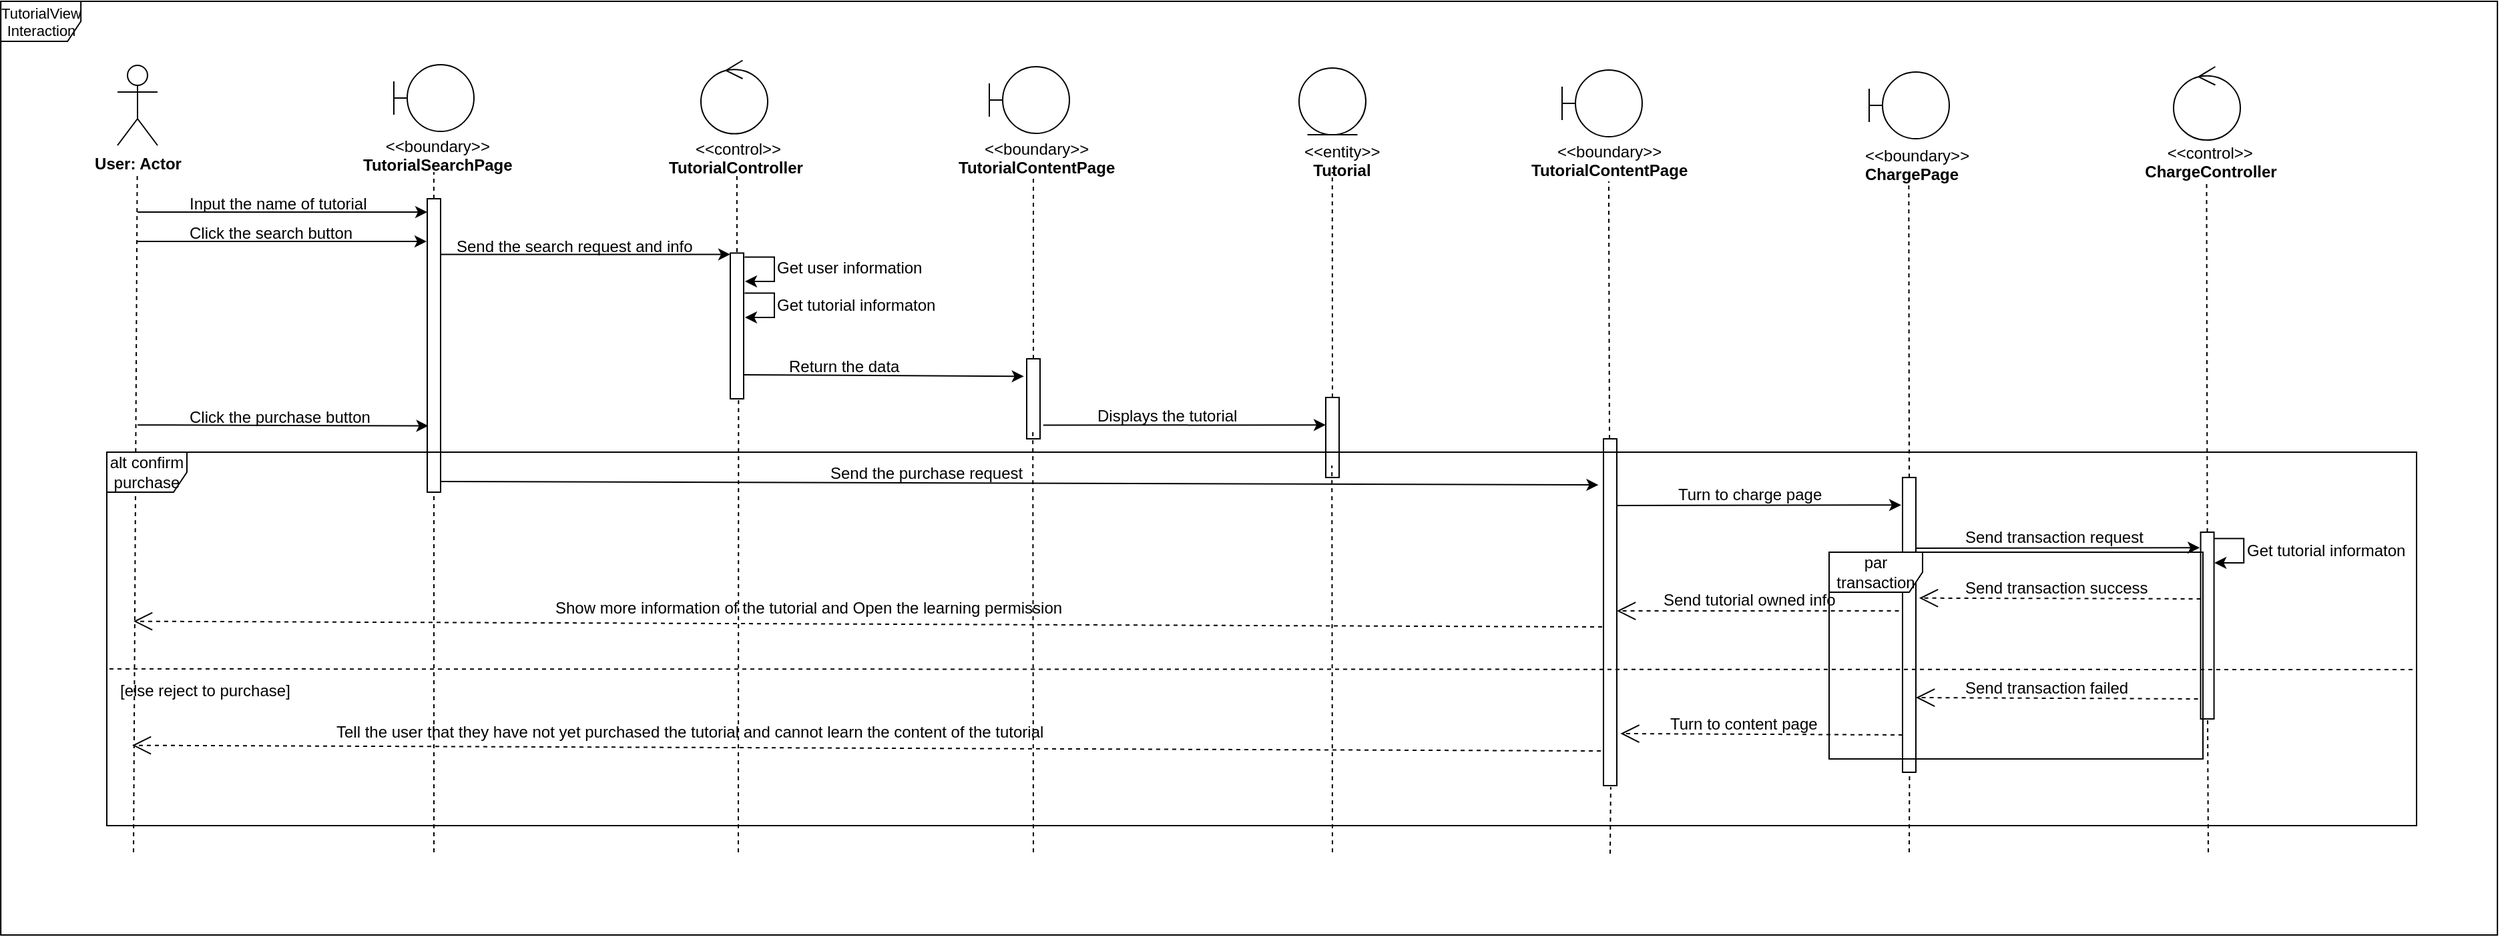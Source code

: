 <mxfile version="24.8.4">
  <diagram name="第 1 页" id="IeWUHVZT3d7oXAff9Olv">
    <mxGraphModel dx="2345" dy="1810" grid="1" gridSize="10" guides="1" tooltips="1" connect="1" arrows="1" fold="1" page="1" pageScale="1" pageWidth="827" pageHeight="1169" math="0" shadow="0">
      <root>
        <mxCell id="0" />
        <mxCell id="1" parent="0" />
        <mxCell id="Yf_knB-bpZ2W4WyWqhMS-1" value="&lt;b&gt;User: Actor&lt;/b&gt;" style="shape=umlActor;verticalLabelPosition=bottom;verticalAlign=top;html=1;" vertex="1" parent="1">
          <mxGeometry x="88" y="110" width="30" height="60" as="geometry" />
        </mxCell>
        <mxCell id="Yf_knB-bpZ2W4WyWqhMS-2" value="" style="shape=umlBoundary;whiteSpace=wrap;html=1;" vertex="1" parent="1">
          <mxGeometry x="295" y="109.5" width="60" height="50" as="geometry" />
        </mxCell>
        <mxCell id="Yf_knB-bpZ2W4WyWqhMS-5" value="&lt;div style=&quot;text-align: center;&quot;&gt;&lt;span style=&quot;font-weight: normal;&quot;&gt;&amp;lt;&amp;lt;boundary&amp;gt;&amp;gt;&lt;/span&gt;&lt;/div&gt;&lt;span style=&quot;color: rgb(0, 0, 0); font-family: Helvetica; font-style: normal; font-variant-ligatures: normal; font-variant-caps: normal; letter-spacing: normal; orphans: 2; text-align: center; text-indent: 0px; text-transform: none; widows: 2; word-spacing: 0px; -webkit-text-stroke-width: 0px; white-space: normal; text-decoration-thickness: initial; text-decoration-style: initial; text-decoration-color: initial; float: none; font-size: 12px; display: inline !important;&quot;&gt;&lt;font style=&quot;font-size: 12px;&quot;&gt;TutorialSearchPage&lt;/font&gt;&lt;/span&gt;" style="text;whiteSpace=wrap;html=1;fontStyle=1;fontSize=12;" vertex="1" parent="1">
          <mxGeometry x="270" y="157" width="110" height="20" as="geometry" />
        </mxCell>
        <mxCell id="Yf_knB-bpZ2W4WyWqhMS-7" value="&lt;div style=&quot;text-align: center;&quot;&gt;&lt;span style=&quot;color: rgba(0, 0, 0, 0); font-family: monospace; font-size: 0px; text-align: start; text-wrap-mode: nowrap;&quot;&gt;%3CmxGraphModel%3E%3Croot%3E%3CmxCell%20id%3D%220%22%2F%3E%3CmxCell%20id%3D%221%22%20parent%3D%220%22%2F%3E%3CmxCell%20id%3D%222%22%20value%3D%22%26lt%3Bspan%20style%3D%26quot%3Bcolor%3A%20rgb(0%2C%200%2C%200)%3B%20font-family%3A%20Helvetica%3B%20font-style%3A%20normal%3B%20font-variant-ligatures%3A%20normal%3B%20font-variant-caps%3A%20normal%3B%20letter-spacing%3A%20normal%3B%20orphans%3A%202%3B%20text-align%3A%20center%3B%20text-indent%3A%200px%3B%20text-transform%3A%20none%3B%20widows%3A%202%3B%20word-spacing%3A%200px%3B%20-webkit-text-stroke-width%3A%200px%3B%20white-space%3A%20normal%3B%20text-decoration-thickness%3A%20initial%3B%20text-decoration-style%3A%20initial%3B%20text-decoration-color%3A%20initial%3B%20float%3A%20none%3B%20display%3A%20inline%20!important%3B%26quot%3B%26gt%3B%26lt%3Bfont%20style%3D%26quot%3Bfont-size%3A%208px%3B%26quot%3B%26gt%3BTutorialSearchPage%26lt%3B%2Ffont%26gt%3B%26lt%3B%2Fspan%26gt%3B%22%20style%3D%22text%3BwhiteSpace%3Dwrap%3Bhtml%3D1%3BfontStyle%3D1%22%20vertex%3D%221%22%20parent%3D%221%22%3E%3CmxGeometry%20x%3D%22176%22%20y%3D%22361%22%20width%3D%22110%22%20height%3D%2220%22%20as%3D%22geometry%22%2F%3E%3C%2FmxCell%3E%3C%2Froot%3E%3C%2FmxGraphModel%3E&lt;/span&gt;&lt;/div&gt;" style="text;whiteSpace=wrap;html=1;" vertex="1" parent="1">
          <mxGeometry x="390" y="175" width="110" height="50" as="geometry" />
        </mxCell>
        <mxCell id="Yf_knB-bpZ2W4WyWqhMS-8" value="&lt;div&gt;&lt;span style=&quot;color: rgb(0, 0, 0); font-family: Helvetica; font-style: normal; font-variant-ligatures: normal; font-variant-caps: normal; letter-spacing: normal; orphans: 2; text-align: center; text-indent: 0px; text-transform: none; widows: 2; word-spacing: 0px; -webkit-text-stroke-width: 0px; white-space: normal; text-decoration-thickness: initial; text-decoration-style: initial; text-decoration-color: initial; float: none; font-size: 12px; display: inline !important; font-weight: normal;&quot;&gt;&lt;font style=&quot;font-size: 12px;&quot;&gt;&amp;nbsp; &amp;nbsp; &amp;nbsp; &amp;lt;&amp;lt;control&amp;gt;&amp;gt;&lt;/font&gt;&lt;/span&gt;&lt;/div&gt;&lt;span style=&quot;color: rgb(0, 0, 0); font-family: Helvetica; font-style: normal; font-variant-ligatures: normal; font-variant-caps: normal; letter-spacing: normal; orphans: 2; text-align: center; text-indent: 0px; text-transform: none; widows: 2; word-spacing: 0px; -webkit-text-stroke-width: 0px; white-space: normal; text-decoration-thickness: initial; text-decoration-style: initial; text-decoration-color: initial; float: none; font-size: 12px; display: inline !important;&quot;&gt;&lt;font style=&quot;font-size: 12px;&quot;&gt;TutorialController&lt;/font&gt;&lt;/span&gt;" style="text;whiteSpace=wrap;html=1;fontStyle=1;fontSize=12;" vertex="1" parent="1">
          <mxGeometry x="499" y="158.75" width="110" height="20" as="geometry" />
        </mxCell>
        <mxCell id="Yf_knB-bpZ2W4WyWqhMS-9" value="" style="ellipse;shape=umlControl;whiteSpace=wrap;html=1;" vertex="1" parent="1">
          <mxGeometry x="525" y="106.25" width="50" height="55" as="geometry" />
        </mxCell>
        <mxCell id="Yf_knB-bpZ2W4WyWqhMS-10" value="" style="ellipse;shape=umlEntity;whiteSpace=wrap;html=1;" vertex="1" parent="1">
          <mxGeometry x="973" y="112" width="50" height="50" as="geometry" />
        </mxCell>
        <mxCell id="Yf_knB-bpZ2W4WyWqhMS-11" value="&lt;div style=&quot;text-align: center;&quot;&gt;&lt;span style=&quot;font-weight: normal;&quot;&gt;&amp;lt;&amp;lt;entity&amp;gt;&amp;gt;&lt;/span&gt;&lt;/div&gt;&lt;span style=&quot;color: rgb(0, 0, 0); font-family: Helvetica; font-style: normal; font-variant-ligatures: normal; font-variant-caps: normal; letter-spacing: normal; orphans: 2; text-align: center; text-indent: 0px; text-transform: none; widows: 2; word-spacing: 0px; -webkit-text-stroke-width: 0px; white-space: normal; text-decoration-thickness: initial; text-decoration-style: initial; text-decoration-color: initial; float: none; font-size: 12px; display: inline !important;&quot;&gt;&lt;font style=&quot;font-size: 12px;&quot;&gt;&amp;nbsp; Tutorial&lt;/font&gt;&lt;/span&gt;" style="text;whiteSpace=wrap;html=1;fontStyle=1;fontSize=12;" vertex="1" parent="1">
          <mxGeometry x="975" y="161" width="110" height="20" as="geometry" />
        </mxCell>
        <mxCell id="Yf_knB-bpZ2W4WyWqhMS-15" value="" style="endArrow=none;dashed=1;html=1;rounded=0;" edge="1" parent="1">
          <mxGeometry width="50" height="50" relative="1" as="geometry">
            <mxPoint x="100" y="700" as="sourcePoint" />
            <mxPoint x="102.8" y="192.5" as="targetPoint" />
          </mxGeometry>
        </mxCell>
        <mxCell id="Yf_knB-bpZ2W4WyWqhMS-18" value="" style="shape=umlBoundary;whiteSpace=wrap;html=1;" vertex="1" parent="1">
          <mxGeometry x="741" y="111" width="60" height="50" as="geometry" />
        </mxCell>
        <mxCell id="Yf_knB-bpZ2W4WyWqhMS-19" value="&lt;div style=&quot;text-align: center;&quot;&gt;&lt;span style=&quot;font-weight: normal;&quot;&gt;&amp;lt;&amp;lt;boundary&amp;gt;&amp;gt;&lt;/span&gt;&lt;/div&gt;&lt;span style=&quot;color: rgb(0, 0, 0); font-family: Helvetica; font-style: normal; font-variant-ligatures: normal; font-variant-caps: normal; letter-spacing: normal; orphans: 2; text-align: center; text-indent: 0px; text-transform: none; widows: 2; word-spacing: 0px; -webkit-text-stroke-width: 0px; white-space: normal; text-decoration-thickness: initial; text-decoration-style: initial; text-decoration-color: initial; float: none; font-size: 12px; display: inline !important;&quot;&gt;&lt;font style=&quot;font-size: 12px;&quot;&gt;TutorialContentPage&lt;/font&gt;&lt;/span&gt;" style="text;whiteSpace=wrap;html=1;fontStyle=1;fontSize=12;" vertex="1" parent="1">
          <mxGeometry x="716" y="158.5" width="110" height="20" as="geometry" />
        </mxCell>
        <mxCell id="Yf_knB-bpZ2W4WyWqhMS-20" value="" style="endArrow=classic;html=1;rounded=0;" edge="1" parent="1">
          <mxGeometry width="50" height="50" relative="1" as="geometry">
            <mxPoint x="103" y="220" as="sourcePoint" />
            <mxPoint x="320" y="220" as="targetPoint" />
          </mxGeometry>
        </mxCell>
        <mxCell id="Yf_knB-bpZ2W4WyWqhMS-21" value="&lt;div style=&quot;text-align: center;&quot;&gt;&lt;span style=&quot;font-weight: 400;&quot;&gt;Input the name of tutorial&lt;/span&gt;&lt;/div&gt;" style="text;whiteSpace=wrap;html=1;fontStyle=1;fontSize=12;" vertex="1" parent="1">
          <mxGeometry x="140" y="200" width="150" height="20" as="geometry" />
        </mxCell>
        <mxCell id="Yf_knB-bpZ2W4WyWqhMS-22" value="" style="endArrow=classic;html=1;rounded=0;" edge="1" parent="1">
          <mxGeometry width="50" height="50" relative="1" as="geometry">
            <mxPoint x="102.5" y="242" as="sourcePoint" />
            <mxPoint x="319.5" y="242" as="targetPoint" />
          </mxGeometry>
        </mxCell>
        <mxCell id="Yf_knB-bpZ2W4WyWqhMS-23" value="&lt;div style=&quot;text-align: center;&quot;&gt;&lt;span style=&quot;font-weight: 400;&quot;&gt;Click the search button&lt;/span&gt;&lt;/div&gt;" style="text;whiteSpace=wrap;html=1;fontStyle=1;fontSize=12;" vertex="1" parent="1">
          <mxGeometry x="139.5" y="222" width="150" height="20" as="geometry" />
        </mxCell>
        <mxCell id="Yf_knB-bpZ2W4WyWqhMS-24" value="" style="endArrow=none;dashed=1;html=1;rounded=0;" edge="1" parent="1">
          <mxGeometry width="50" height="50" relative="1" as="geometry">
            <mxPoint x="324.95" y="210" as="sourcePoint" />
            <mxPoint x="324.95" y="190" as="targetPoint" />
          </mxGeometry>
        </mxCell>
        <mxCell id="Yf_knB-bpZ2W4WyWqhMS-25" value="" style="rounded=0;whiteSpace=wrap;html=1;" vertex="1" parent="1">
          <mxGeometry x="320" y="210" width="10" height="220" as="geometry" />
        </mxCell>
        <mxCell id="Yf_knB-bpZ2W4WyWqhMS-26" value="" style="endArrow=classic;html=1;rounded=0;" edge="1" parent="1">
          <mxGeometry width="50" height="50" relative="1" as="geometry">
            <mxPoint x="330" y="251.73" as="sourcePoint" />
            <mxPoint x="547" y="251.73" as="targetPoint" />
          </mxGeometry>
        </mxCell>
        <mxCell id="Yf_knB-bpZ2W4WyWqhMS-27" value="&lt;div style=&quot;text-align: center;&quot;&gt;&lt;span style=&quot;font-weight: 400;&quot;&gt;Send the search request and info&lt;/span&gt;&lt;/div&gt;" style="text;whiteSpace=wrap;html=1;fontStyle=1;fontSize=12;" vertex="1" parent="1">
          <mxGeometry x="340" y="231.73" width="190" height="20" as="geometry" />
        </mxCell>
        <mxCell id="Yf_knB-bpZ2W4WyWqhMS-30" value="" style="endArrow=none;dashed=1;html=1;rounded=0;" edge="1" parent="1">
          <mxGeometry width="50" height="50" relative="1" as="geometry">
            <mxPoint x="552" y="250" as="sourcePoint" />
            <mxPoint x="551.94" y="191.73" as="targetPoint" />
          </mxGeometry>
        </mxCell>
        <mxCell id="Yf_knB-bpZ2W4WyWqhMS-31" value="" style="rounded=0;whiteSpace=wrap;html=1;" vertex="1" parent="1">
          <mxGeometry x="547" y="250.73" width="10" height="109.27" as="geometry" />
        </mxCell>
        <mxCell id="Yf_knB-bpZ2W4WyWqhMS-32" value="" style="endArrow=classic;html=1;rounded=0;edgeStyle=orthogonalEdgeStyle;" edge="1" parent="1">
          <mxGeometry width="50" height="50" relative="1" as="geometry">
            <mxPoint x="557.71" y="253.73" as="sourcePoint" />
            <mxPoint x="558" y="272" as="targetPoint" />
            <Array as="points">
              <mxPoint x="580" y="254" />
              <mxPoint x="580" y="272" />
            </Array>
          </mxGeometry>
        </mxCell>
        <mxCell id="Yf_knB-bpZ2W4WyWqhMS-33" value="&lt;div style=&quot;text-align: center;&quot;&gt;&lt;span style=&quot;font-weight: 400;&quot;&gt;Get user information&lt;/span&gt;&lt;span style=&quot;color: rgba(0, 0, 0, 0); font-family: monospace; font-size: 0px; font-weight: 400; text-wrap-mode: nowrap; background-color: initial; text-align: left;&quot;&gt;%3CmxGraphModel%3E%3Croot%3E%3CmxCell%20id%3D%220%22%2F%3E%3CmxCell%20id%3D%221%22%20parent%3D%220%22%2F%3E%3CmxCell%20id%3D%222%22%20value%3D%22%22%20style%3D%22endArrow%3Dclassic%3Bhtml%3D1%3Brounded%3D0%3B%22%20edge%3D%221%22%20parent%3D%221%22%3E%3CmxGeometry%20width%3D%2250%22%20height%3D%2250%22%20relative%3D%221%22%20as%3D%22geometry%22%3E%3CmxPoint%20x%3D%22330%22%20y%3D%22251.73%22%20as%3D%22sourcePoint%22%2F%3E%3CmxPoint%20x%3D%22547%22%20y%3D%22251.73%22%20as%3D%22targetPoint%22%2F%3E%3C%2FmxGeometry%3E%3C%2FmxCell%3E%3CmxCell%20id%3D%223%22%20value%3D%22%26lt%3Bdiv%20style%3D%26quot%3Btext-align%3A%20center%3B%26quot%3B%26gt%3B%26lt%3Bspan%20style%3D%26quot%3Bfont-weight%3A%20400%3B%26quot%3B%26gt%3BSend%20the%20search%20request%20and%20info%26lt%3B%2Fspan%26gt%3B%26lt%3B%2Fdiv%26gt%3B%22%20style%3D%22text%3BwhiteSpace%3Dwrap%3Bhtml%3D1%3BfontStyle%3D1%3BfontSize%3D12%3B%22%20vertex%3D%221%22%20parent%3D%221%22%3E%3CmxGeometry%20x%3D%22340%22%20y%3D%22231.73%22%20width%3D%22190%22%20height%3D%2220%22%20as%3D%22geometry%22%2F%3E%3C%2FmxCell%3E%3C%2Froot%3E%3C%2FmxGraphModel%3E&lt;/span&gt;&lt;/div&gt;" style="text;whiteSpace=wrap;html=1;fontStyle=1;fontSize=12;" vertex="1" parent="1">
          <mxGeometry x="580" y="248" width="190" height="20" as="geometry" />
        </mxCell>
        <mxCell id="Yf_knB-bpZ2W4WyWqhMS-35" value="&lt;div style=&quot;text-align: center;&quot;&gt;&lt;span style=&quot;font-weight: 400;&quot;&gt;Get tutorial informaton&lt;/span&gt;&lt;/div&gt;" style="text;whiteSpace=wrap;html=1;fontStyle=1;fontSize=12;" vertex="1" parent="1">
          <mxGeometry x="580" y="276" width="190" height="20" as="geometry" />
        </mxCell>
        <mxCell id="Yf_knB-bpZ2W4WyWqhMS-36" value="" style="endArrow=classic;html=1;rounded=0;entryX=-0.217;entryY=0.219;entryDx=0;entryDy=0;entryPerimeter=0;" edge="1" parent="1" target="Yf_knB-bpZ2W4WyWqhMS-41">
          <mxGeometry width="50" height="50" relative="1" as="geometry">
            <mxPoint x="557" y="342" as="sourcePoint" />
            <mxPoint x="774" y="342" as="targetPoint" />
          </mxGeometry>
        </mxCell>
        <mxCell id="Yf_knB-bpZ2W4WyWqhMS-37" value="&lt;div style=&quot;text-align: center;&quot;&gt;&lt;span style=&quot;font-weight: 400;&quot;&gt;Return the data&lt;/span&gt;&lt;/div&gt;" style="text;whiteSpace=wrap;html=1;fontStyle=1;fontSize=12;" vertex="1" parent="1">
          <mxGeometry x="589" y="322" width="121" height="20" as="geometry" />
        </mxCell>
        <mxCell id="Yf_knB-bpZ2W4WyWqhMS-40" value="" style="endArrow=none;dashed=1;html=1;rounded=0;exitX=0.5;exitY=0;exitDx=0;exitDy=0;" edge="1" parent="1" source="Yf_knB-bpZ2W4WyWqhMS-41">
          <mxGeometry width="50" height="50" relative="1" as="geometry">
            <mxPoint x="774.33" y="266.32" as="sourcePoint" />
            <mxPoint x="774" y="192.46" as="targetPoint" />
          </mxGeometry>
        </mxCell>
        <mxCell id="Yf_knB-bpZ2W4WyWqhMS-41" value="" style="rounded=0;whiteSpace=wrap;html=1;" vertex="1" parent="1">
          <mxGeometry x="769" y="330" width="10" height="60" as="geometry" />
        </mxCell>
        <mxCell id="Yf_knB-bpZ2W4WyWqhMS-43" value="" style="endArrow=classic;html=1;rounded=0;entryX=-0.139;entryY=-0.003;entryDx=0;entryDy=0;entryPerimeter=0;" edge="1" parent="1">
          <mxGeometry width="50" height="50" relative="1" as="geometry">
            <mxPoint x="781.39" y="379.78" as="sourcePoint" />
            <mxPoint x="993.0" y="379.6" as="targetPoint" />
          </mxGeometry>
        </mxCell>
        <mxCell id="Yf_knB-bpZ2W4WyWqhMS-44" value="&lt;div style=&quot;text-align: center;&quot;&gt;&lt;span style=&quot;font-weight: 400;&quot;&gt;Displays the tutorial&lt;/span&gt;&lt;/div&gt;" style="text;whiteSpace=wrap;html=1;fontStyle=1;fontSize=12;" vertex="1" parent="1">
          <mxGeometry x="820" y="359" width="120" height="20" as="geometry" />
        </mxCell>
        <mxCell id="Yf_knB-bpZ2W4WyWqhMS-45" value="" style="endArrow=none;dashed=1;html=1;rounded=0;exitX=0.5;exitY=0;exitDx=0;exitDy=0;" edge="1" parent="1" source="Yf_knB-bpZ2W4WyWqhMS-46">
          <mxGeometry width="50" height="50" relative="1" as="geometry">
            <mxPoint x="998" y="320" as="sourcePoint" />
            <mxPoint x="997.9" y="190" as="targetPoint" />
            <Array as="points">
              <mxPoint x="997.9" y="210" />
            </Array>
          </mxGeometry>
        </mxCell>
        <mxCell id="Yf_knB-bpZ2W4WyWqhMS-46" value="" style="rounded=0;whiteSpace=wrap;html=1;" vertex="1" parent="1">
          <mxGeometry x="993" y="359" width="10" height="60" as="geometry" />
        </mxCell>
        <mxCell id="Yf_knB-bpZ2W4WyWqhMS-47" value="" style="shape=umlBoundary;whiteSpace=wrap;html=1;" vertex="1" parent="1">
          <mxGeometry x="1170" y="113.5" width="60" height="50" as="geometry" />
        </mxCell>
        <mxCell id="Yf_knB-bpZ2W4WyWqhMS-48" value="&lt;div style=&quot;text-align: center;&quot;&gt;&lt;span style=&quot;font-weight: normal;&quot;&gt;&amp;lt;&amp;lt;boundary&amp;gt;&amp;gt;&lt;/span&gt;&lt;/div&gt;&lt;span style=&quot;color: rgb(0, 0, 0); font-family: Helvetica; font-style: normal; font-variant-ligatures: normal; font-variant-caps: normal; letter-spacing: normal; orphans: 2; text-align: center; text-indent: 0px; text-transform: none; widows: 2; word-spacing: 0px; -webkit-text-stroke-width: 0px; white-space: normal; text-decoration-thickness: initial; text-decoration-style: initial; text-decoration-color: initial; float: none; font-size: 12px; display: inline !important;&quot;&gt;&lt;font style=&quot;font-size: 12px;&quot;&gt;TutorialContentPage&lt;/font&gt;&lt;/span&gt;" style="text;whiteSpace=wrap;html=1;fontStyle=1;fontSize=12;" vertex="1" parent="1">
          <mxGeometry x="1145" y="161" width="110" height="20" as="geometry" />
        </mxCell>
        <mxCell id="Yf_knB-bpZ2W4WyWqhMS-49" value="" style="endArrow=classic;html=1;rounded=0;entryX=0.08;entryY=0.774;entryDx=0;entryDy=0;entryPerimeter=0;" edge="1" parent="1" target="Yf_knB-bpZ2W4WyWqhMS-25">
          <mxGeometry width="50" height="50" relative="1" as="geometry">
            <mxPoint x="103" y="379.6" as="sourcePoint" />
            <mxPoint x="320" y="379.6" as="targetPoint" />
          </mxGeometry>
        </mxCell>
        <mxCell id="Yf_knB-bpZ2W4WyWqhMS-50" value="&lt;div style=&quot;text-align: center;&quot;&gt;&lt;span style=&quot;font-weight: 400;&quot;&gt;Click the purchase button&lt;/span&gt;&lt;/div&gt;" style="text;whiteSpace=wrap;html=1;fontStyle=1;fontSize=12;" vertex="1" parent="1">
          <mxGeometry x="140" y="359.6" width="150" height="20" as="geometry" />
        </mxCell>
        <mxCell id="Yf_knB-bpZ2W4WyWqhMS-51" value="" style="endArrow=classic;html=1;rounded=0;entryX=-0.378;entryY=0.133;entryDx=0;entryDy=0;entryPerimeter=0;" edge="1" parent="1" target="Yf_knB-bpZ2W4WyWqhMS-54">
          <mxGeometry width="50" height="50" relative="1" as="geometry">
            <mxPoint x="330" y="422" as="sourcePoint" />
            <mxPoint x="1200.617" y="422" as="targetPoint" />
          </mxGeometry>
        </mxCell>
        <mxCell id="Yf_knB-bpZ2W4WyWqhMS-52" value="&lt;div style=&quot;text-align: center;&quot;&gt;&lt;span style=&quot;font-weight: 400;&quot;&gt;Send the purchase request&lt;/span&gt;&lt;/div&gt;" style="text;whiteSpace=wrap;html=1;fontStyle=1;fontSize=12;" vertex="1" parent="1">
          <mxGeometry x="620" y="402" width="150" height="20" as="geometry" />
        </mxCell>
        <mxCell id="Yf_knB-bpZ2W4WyWqhMS-53" value="" style="endArrow=none;dashed=1;html=1;rounded=0;exitX=0.75;exitY=0;exitDx=0;exitDy=0;" edge="1" parent="1">
          <mxGeometry width="50" height="50" relative="1" as="geometry">
            <mxPoint x="1205.5" y="390" as="sourcePoint" />
            <mxPoint x="1205" y="197" as="targetPoint" />
            <Array as="points">
              <mxPoint x="1205" y="217" />
            </Array>
          </mxGeometry>
        </mxCell>
        <mxCell id="Yf_knB-bpZ2W4WyWqhMS-54" value="" style="rounded=0;whiteSpace=wrap;html=1;" vertex="1" parent="1">
          <mxGeometry x="1201" y="390" width="10" height="260" as="geometry" />
        </mxCell>
        <mxCell id="Yf_knB-bpZ2W4WyWqhMS-57" value="alt confirm&lt;div&gt;purchase&lt;/div&gt;" style="shape=umlFrame;whiteSpace=wrap;html=1;pointerEvents=0;" vertex="1" parent="1">
          <mxGeometry x="80" y="400" width="1730" height="280" as="geometry" />
        </mxCell>
        <mxCell id="Yf_knB-bpZ2W4WyWqhMS-59" value="" style="endArrow=classic;html=1;rounded=0;edgeStyle=orthogonalEdgeStyle;" edge="1" parent="1">
          <mxGeometry width="50" height="50" relative="1" as="geometry">
            <mxPoint x="557.71" y="280.73" as="sourcePoint" />
            <mxPoint x="558" y="299" as="targetPoint" />
            <Array as="points">
              <mxPoint x="580" y="281" />
              <mxPoint x="580" y="299" />
            </Array>
          </mxGeometry>
        </mxCell>
        <mxCell id="Yf_knB-bpZ2W4WyWqhMS-60" value="&lt;div&gt;&lt;span style=&quot;color: rgb(0, 0, 0); font-family: Helvetica; font-style: normal; font-variant-ligatures: normal; font-variant-caps: normal; letter-spacing: normal; orphans: 2; text-align: center; text-indent: 0px; text-transform: none; widows: 2; word-spacing: 0px; -webkit-text-stroke-width: 0px; white-space: normal; text-decoration-thickness: initial; text-decoration-style: initial; text-decoration-color: initial; float: none; font-size: 12px; display: inline !important; font-weight: normal;&quot;&gt;&lt;font style=&quot;font-size: 12px;&quot;&gt;&amp;nbsp; &amp;nbsp; &amp;nbsp; &amp;lt;&amp;lt;boundary&amp;gt;&amp;gt;&lt;/font&gt;&lt;/span&gt;&lt;/div&gt;&lt;span style=&quot;color: rgb(0, 0, 0); font-family: Helvetica; font-style: normal; font-variant-ligatures: normal; font-variant-caps: normal; letter-spacing: normal; orphans: 2; text-align: center; text-indent: 0px; text-transform: none; widows: 2; word-spacing: 0px; -webkit-text-stroke-width: 0px; white-space: normal; text-decoration-thickness: initial; text-decoration-style: initial; text-decoration-color: initial; float: none; font-size: 12px; display: inline !important;&quot;&gt;&lt;font style=&quot;font-size: 12px;&quot;&gt;&amp;nbsp; &amp;nbsp; &amp;nbsp; ChargePage&lt;/font&gt;&lt;/span&gt;" style="text;whiteSpace=wrap;html=1;fontStyle=1;fontSize=12;" vertex="1" parent="1">
          <mxGeometry x="1375" y="163.5" width="110" height="20" as="geometry" />
        </mxCell>
        <mxCell id="Yf_knB-bpZ2W4WyWqhMS-61" value="" style="ellipse;shape=umlControl;whiteSpace=wrap;html=1;" vertex="1" parent="1">
          <mxGeometry x="1628" y="111" width="50" height="55" as="geometry" />
        </mxCell>
        <mxCell id="Yf_knB-bpZ2W4WyWqhMS-62" value="" style="endArrow=none;dashed=1;html=1;rounded=0;exitX=0.5;exitY=0;exitDx=0;exitDy=0;" edge="1" parent="1" source="Yf_knB-bpZ2W4WyWqhMS-63">
          <mxGeometry width="50" height="50" relative="1" as="geometry">
            <mxPoint x="1430" y="440" as="sourcePoint" />
            <mxPoint x="1429.7" y="200" as="targetPoint" />
            <Array as="points">
              <mxPoint x="1429.7" y="220" />
            </Array>
          </mxGeometry>
        </mxCell>
        <mxCell id="Yf_knB-bpZ2W4WyWqhMS-63" value="" style="rounded=0;whiteSpace=wrap;html=1;" vertex="1" parent="1">
          <mxGeometry x="1425" y="419" width="10" height="221" as="geometry" />
        </mxCell>
        <mxCell id="Yf_knB-bpZ2W4WyWqhMS-64" value="" style="endArrow=open;endSize=12;dashed=1;html=1;rounded=0;entryX=1.249;entryY=0.409;entryDx=0;entryDy=0;entryPerimeter=0;" edge="1" parent="1" target="Yf_knB-bpZ2W4WyWqhMS-63">
          <mxGeometry width="160" relative="1" as="geometry">
            <mxPoint x="1648.29" y="510" as="sourcePoint" />
            <mxPoint x="1440" y="510" as="targetPoint" />
          </mxGeometry>
        </mxCell>
        <mxCell id="Yf_knB-bpZ2W4WyWqhMS-65" value="" style="endArrow=classic;html=1;rounded=0;entryX=-0.202;entryY=0.344;entryDx=0;entryDy=0;entryPerimeter=0;" edge="1" parent="1">
          <mxGeometry width="50" height="50" relative="1" as="geometry">
            <mxPoint x="1211.38" y="440" as="sourcePoint" />
            <mxPoint x="1423.98" y="439.64" as="targetPoint" />
          </mxGeometry>
        </mxCell>
        <mxCell id="Yf_knB-bpZ2W4WyWqhMS-66" value="" style="shape=umlBoundary;whiteSpace=wrap;html=1;" vertex="1" parent="1">
          <mxGeometry x="1400" y="115" width="60" height="50" as="geometry" />
        </mxCell>
        <mxCell id="Yf_knB-bpZ2W4WyWqhMS-67" value="&lt;div&gt;&lt;span style=&quot;color: rgb(0, 0, 0); font-family: Helvetica; font-style: normal; font-variant-ligatures: normal; font-variant-caps: normal; letter-spacing: normal; orphans: 2; text-align: center; text-indent: 0px; text-transform: none; widows: 2; word-spacing: 0px; -webkit-text-stroke-width: 0px; white-space: normal; text-decoration-thickness: initial; text-decoration-style: initial; text-decoration-color: initial; float: none; font-size: 12px; display: inline !important; font-weight: normal;&quot;&gt;&lt;font style=&quot;font-size: 12px;&quot;&gt;&amp;nbsp; &amp;nbsp; &amp;nbsp; &amp;nbsp; &amp;nbsp; &amp;lt;&amp;lt;control&amp;gt;&amp;gt;&lt;/font&gt;&lt;/span&gt;&lt;/div&gt;&lt;span style=&quot;color: rgb(0, 0, 0); font-family: Helvetica; font-style: normal; font-variant-ligatures: normal; font-variant-caps: normal; letter-spacing: normal; orphans: 2; text-align: center; text-indent: 0px; text-transform: none; widows: 2; word-spacing: 0px; -webkit-text-stroke-width: 0px; white-space: normal; text-decoration-thickness: initial; text-decoration-style: initial; text-decoration-color: initial; float: none; font-size: 12px; display: inline !important;&quot;&gt;&lt;font style=&quot;font-size: 12px;&quot;&gt;&amp;nbsp; &amp;nbsp; &amp;nbsp;ChargeController&lt;/font&gt;&lt;/span&gt;" style="text;whiteSpace=wrap;html=1;fontStyle=1;fontSize=12;" vertex="1" parent="1">
          <mxGeometry x="1588" y="162" width="120" height="20" as="geometry" />
        </mxCell>
        <mxCell id="Yf_knB-bpZ2W4WyWqhMS-68" value="&lt;div style=&quot;text-align: center;&quot;&gt;&lt;span style=&quot;font-weight: 400;&quot;&gt;Turn to charge page&amp;nbsp;&lt;/span&gt;&lt;/div&gt;" style="text;whiteSpace=wrap;html=1;fontStyle=1;fontSize=12;" vertex="1" parent="1">
          <mxGeometry x="1255" y="418" width="120" height="20" as="geometry" />
        </mxCell>
        <mxCell id="Yf_knB-bpZ2W4WyWqhMS-73" value="&lt;div style=&quot;text-align: center;&quot;&gt;&lt;span style=&quot;font-weight: 400;&quot;&gt;Get tutorial informaton&lt;/span&gt;&lt;/div&gt;" style="text;whiteSpace=wrap;html=1;fontStyle=1;fontSize=12;" vertex="1" parent="1">
          <mxGeometry x="1680.58" y="460" width="190" height="20" as="geometry" />
        </mxCell>
        <mxCell id="Yf_knB-bpZ2W4WyWqhMS-74" value="" style="endArrow=classic;html=1;rounded=0;edgeStyle=orthogonalEdgeStyle;" edge="1" parent="1">
          <mxGeometry width="50" height="50" relative="1" as="geometry">
            <mxPoint x="1658.29" y="464.73" as="sourcePoint" />
            <mxPoint x="1658.58" y="483" as="targetPoint" />
            <Array as="points">
              <mxPoint x="1680.58" y="465" />
              <mxPoint x="1680.58" y="483" />
            </Array>
          </mxGeometry>
        </mxCell>
        <mxCell id="Yf_knB-bpZ2W4WyWqhMS-75" value="" style="endArrow=classic;html=1;rounded=0;entryX=-0.202;entryY=0.344;entryDx=0;entryDy=0;entryPerimeter=0;" edge="1" parent="1">
          <mxGeometry width="50" height="50" relative="1" as="geometry">
            <mxPoint x="1435" y="472" as="sourcePoint" />
            <mxPoint x="1647.6" y="471.64" as="targetPoint" />
          </mxGeometry>
        </mxCell>
        <mxCell id="Yf_knB-bpZ2W4WyWqhMS-76" value="&lt;div style=&quot;text-align: center;&quot;&gt;&lt;span style=&quot;font-weight: 400;&quot;&gt;Send transaction request&lt;/span&gt;&lt;/div&gt;" style="text;whiteSpace=wrap;html=1;fontStyle=1;fontSize=12;" vertex="1" parent="1">
          <mxGeometry x="1470" y="450" width="140" height="20" as="geometry" />
        </mxCell>
        <mxCell id="Yf_knB-bpZ2W4WyWqhMS-77" value="" style="endArrow=none;dashed=1;html=1;rounded=0;exitX=0.5;exitY=0;exitDx=0;exitDy=0;" edge="1" parent="1" source="Yf_knB-bpZ2W4WyWqhMS-78">
          <mxGeometry width="50" height="50" relative="1" as="geometry">
            <mxPoint x="1653.06" y="418" as="sourcePoint" />
            <mxPoint x="1652.76" y="199" as="targetPoint" />
            <Array as="points">
              <mxPoint x="1652.76" y="219" />
            </Array>
          </mxGeometry>
        </mxCell>
        <mxCell id="Yf_knB-bpZ2W4WyWqhMS-78" value="" style="rounded=0;whiteSpace=wrap;html=1;" vertex="1" parent="1">
          <mxGeometry x="1648.29" y="460" width="10" height="140" as="geometry" />
        </mxCell>
        <mxCell id="Yf_knB-bpZ2W4WyWqhMS-79" value="&lt;div style=&quot;text-align: center;&quot;&gt;&lt;span style=&quot;font-weight: 400;&quot;&gt;Send transaction success&lt;/span&gt;&lt;/div&gt;" style="text;whiteSpace=wrap;html=1;fontStyle=1;fontSize=12;" vertex="1" parent="1">
          <mxGeometry x="1470" y="488" width="140" height="20" as="geometry" />
        </mxCell>
        <mxCell id="Yf_knB-bpZ2W4WyWqhMS-80" value="" style="endArrow=open;endSize=12;dashed=1;html=1;rounded=0;entryX=1.158;entryY=0.816;entryDx=0;entryDy=0;entryPerimeter=0;" edge="1" parent="1">
          <mxGeometry width="160" relative="1" as="geometry">
            <mxPoint x="1422.29" y="519.05" as="sourcePoint" />
            <mxPoint x="1211" y="519.05" as="targetPoint" />
          </mxGeometry>
        </mxCell>
        <mxCell id="Yf_knB-bpZ2W4WyWqhMS-81" value="&lt;div style=&quot;text-align: center;&quot;&gt;&lt;span style=&quot;font-weight: 400;&quot;&gt;Send tutorial owned info&lt;/span&gt;&lt;/div&gt;" style="text;whiteSpace=wrap;html=1;fontStyle=1;fontSize=12;" vertex="1" parent="1">
          <mxGeometry x="1244" y="497.05" width="140" height="20" as="geometry" />
        </mxCell>
        <mxCell id="Yf_knB-bpZ2W4WyWqhMS-82" value="" style="endArrow=open;endSize=12;dashed=1;html=1;rounded=0;entryX=1.158;entryY=0.816;entryDx=0;entryDy=0;entryPerimeter=0;" edge="1" parent="1">
          <mxGeometry width="160" relative="1" as="geometry">
            <mxPoint x="1200" y="531" as="sourcePoint" />
            <mxPoint x="100" y="526.8" as="targetPoint" />
          </mxGeometry>
        </mxCell>
        <mxCell id="Yf_knB-bpZ2W4WyWqhMS-83" value="&lt;div style=&quot;text-align: center;&quot;&gt;&lt;span style=&quot;font-weight: 400;&quot;&gt;Show more information of the tutorial and&amp;nbsp;&lt;/span&gt;&lt;span style=&quot;background-color: initial; text-align: left; font-weight: 400;&quot;&gt;Open the learning permission&lt;/span&gt;&lt;/div&gt;" style="text;whiteSpace=wrap;html=1;fontStyle=1;fontSize=12;" vertex="1" parent="1">
          <mxGeometry x="414" y="503.05" width="396" height="20" as="geometry" />
        </mxCell>
        <mxCell id="Yf_knB-bpZ2W4WyWqhMS-87" value="" style="endArrow=none;dashed=1;html=1;rounded=0;exitX=-0.002;exitY=0.547;exitDx=0;exitDy=0;exitPerimeter=0;" edge="1" parent="1">
          <mxGeometry width="50" height="50" relative="1" as="geometry">
            <mxPoint x="81.996" y="562.52" as="sourcePoint" />
            <mxPoint x="1810" y="563" as="targetPoint" />
          </mxGeometry>
        </mxCell>
        <mxCell id="Yf_knB-bpZ2W4WyWqhMS-88" value="&lt;div style=&quot;text-align: center;&quot;&gt;&lt;span style=&quot;font-weight: 400;&quot;&gt;[else reject to purchase]&lt;/span&gt;&lt;/div&gt;" style="text;whiteSpace=wrap;html=1;fontStyle=1;fontSize=12;" vertex="1" parent="1">
          <mxGeometry x="88" y="565" width="190" height="20" as="geometry" />
        </mxCell>
        <mxCell id="Yf_knB-bpZ2W4WyWqhMS-89" value="" style="endArrow=open;endSize=12;dashed=1;html=1;rounded=0;entryX=1.249;entryY=0.409;entryDx=0;entryDy=0;entryPerimeter=0;" edge="1" parent="1">
          <mxGeometry width="160" relative="1" as="geometry">
            <mxPoint x="1646.29" y="585" as="sourcePoint" />
            <mxPoint x="1435" y="584" as="targetPoint" />
          </mxGeometry>
        </mxCell>
        <mxCell id="Yf_knB-bpZ2W4WyWqhMS-90" value="&lt;div style=&quot;text-align: center;&quot;&gt;&lt;span style=&quot;font-weight: 400;&quot;&gt;Send transaction failed&lt;/span&gt;&lt;/div&gt;" style="text;whiteSpace=wrap;html=1;fontStyle=1;fontSize=12;" vertex="1" parent="1">
          <mxGeometry x="1470" y="563" width="136" height="20" as="geometry" />
        </mxCell>
        <mxCell id="Yf_knB-bpZ2W4WyWqhMS-93" value="" style="endArrow=open;endSize=12;dashed=1;html=1;rounded=0;entryX=1.249;entryY=0.409;entryDx=0;entryDy=0;entryPerimeter=0;" edge="1" parent="1">
          <mxGeometry width="160" relative="1" as="geometry">
            <mxPoint x="1425" y="612" as="sourcePoint" />
            <mxPoint x="1213.71" y="611" as="targetPoint" />
          </mxGeometry>
        </mxCell>
        <mxCell id="Yf_knB-bpZ2W4WyWqhMS-94" value="&lt;div style=&quot;text-align: center;&quot;&gt;&lt;span style=&quot;font-weight: 400;&quot;&gt;Turn to content page&lt;/span&gt;&lt;/div&gt;" style="text;whiteSpace=wrap;html=1;fontStyle=1;fontSize=12;" vertex="1" parent="1">
          <mxGeometry x="1248.71" y="590" width="136" height="20" as="geometry" />
        </mxCell>
        <mxCell id="Yf_knB-bpZ2W4WyWqhMS-95" value="" style="endArrow=open;endSize=12;dashed=1;html=1;rounded=0;entryX=1.158;entryY=0.816;entryDx=0;entryDy=0;entryPerimeter=0;" edge="1" parent="1">
          <mxGeometry width="160" relative="1" as="geometry">
            <mxPoint x="1199" y="624" as="sourcePoint" />
            <mxPoint x="99" y="619.8" as="targetPoint" />
          </mxGeometry>
        </mxCell>
        <mxCell id="Yf_knB-bpZ2W4WyWqhMS-96" value="&lt;div style=&quot;text-align: center;&quot;&gt;&lt;span style=&quot;font-weight: 400;&quot;&gt;Tell the user that they have not yet purchased the tutorial and cannot learn the content of the tutorial&lt;/span&gt;&lt;/div&gt;" style="text;whiteSpace=wrap;html=1;fontStyle=1;fontSize=12;" vertex="1" parent="1">
          <mxGeometry x="250" y="596.05" width="630" height="20" as="geometry" />
        </mxCell>
        <mxCell id="Yf_knB-bpZ2W4WyWqhMS-97" value="" style="endArrow=none;dashed=1;html=1;rounded=0;entryX=0.5;entryY=1;entryDx=0;entryDy=0;" edge="1" parent="1" target="Yf_knB-bpZ2W4WyWqhMS-25">
          <mxGeometry width="50" height="50" relative="1" as="geometry">
            <mxPoint x="325" y="700" as="sourcePoint" />
            <mxPoint x="260" y="290" as="targetPoint" />
          </mxGeometry>
        </mxCell>
        <mxCell id="Yf_knB-bpZ2W4WyWqhMS-98" value="" style="endArrow=none;dashed=1;html=1;rounded=0;entryX=0.5;entryY=1;entryDx=0;entryDy=0;" edge="1" parent="1">
          <mxGeometry width="50" height="50" relative="1" as="geometry">
            <mxPoint x="553" y="700" as="sourcePoint" />
            <mxPoint x="553.17" y="360" as="targetPoint" />
          </mxGeometry>
        </mxCell>
        <mxCell id="Yf_knB-bpZ2W4WyWqhMS-99" value="" style="endArrow=none;dashed=1;html=1;rounded=0;entryX=0.5;entryY=1;entryDx=0;entryDy=0;" edge="1" parent="1">
          <mxGeometry width="50" height="50" relative="1" as="geometry">
            <mxPoint x="774" y="700" as="sourcePoint" />
            <mxPoint x="773.6" y="385" as="targetPoint" />
          </mxGeometry>
        </mxCell>
        <mxCell id="Yf_knB-bpZ2W4WyWqhMS-100" value="" style="endArrow=none;dashed=1;html=1;rounded=0;entryX=0.5;entryY=1;entryDx=0;entryDy=0;" edge="1" parent="1">
          <mxGeometry width="50" height="50" relative="1" as="geometry">
            <mxPoint x="998" y="700" as="sourcePoint" />
            <mxPoint x="997.6" y="410" as="targetPoint" />
          </mxGeometry>
        </mxCell>
        <mxCell id="Yf_knB-bpZ2W4WyWqhMS-101" value="" style="endArrow=none;dashed=1;html=1;rounded=0;entryX=0.5;entryY=1;entryDx=0;entryDy=0;" edge="1" parent="1">
          <mxGeometry width="50" height="50" relative="1" as="geometry">
            <mxPoint x="1206" y="701" as="sourcePoint" />
            <mxPoint x="1206.44" y="651" as="targetPoint" />
          </mxGeometry>
        </mxCell>
        <mxCell id="Yf_knB-bpZ2W4WyWqhMS-102" value="" style="endArrow=none;dashed=1;html=1;rounded=0;entryX=0.5;entryY=1;entryDx=0;entryDy=0;" edge="1" parent="1">
          <mxGeometry width="50" height="50" relative="1" as="geometry">
            <mxPoint x="1430" y="700" as="sourcePoint" />
            <mxPoint x="1430.22" y="640" as="targetPoint" />
          </mxGeometry>
        </mxCell>
        <mxCell id="Yf_knB-bpZ2W4WyWqhMS-103" value="" style="endArrow=none;dashed=1;html=1;rounded=0;entryX=0.5;entryY=1;entryDx=0;entryDy=0;" edge="1" parent="1">
          <mxGeometry width="50" height="50" relative="1" as="geometry">
            <mxPoint x="1654" y="700" as="sourcePoint" />
            <mxPoint x="1653.51" y="600" as="targetPoint" />
          </mxGeometry>
        </mxCell>
        <mxCell id="Yf_knB-bpZ2W4WyWqhMS-106" value="&lt;font style=&quot;font-size: 11px;&quot;&gt;TutorialView&lt;/font&gt;&lt;div style=&quot;font-size: 11px;&quot;&gt;&lt;font style=&quot;font-size: 11px;&quot;&gt;Interaction&lt;/font&gt;&lt;/div&gt;" style="shape=umlFrame;whiteSpace=wrap;html=1;pointerEvents=0;" vertex="1" parent="1">
          <mxGeometry x="0.58" y="62" width="1870" height="700" as="geometry" />
        </mxCell>
        <mxCell id="Yf_knB-bpZ2W4WyWqhMS-107" value="par transaction" style="shape=umlFrame;whiteSpace=wrap;html=1;pointerEvents=0;width=70;height=30;" vertex="1" parent="1">
          <mxGeometry x="1370" y="475" width="280" height="155" as="geometry" />
        </mxCell>
      </root>
    </mxGraphModel>
  </diagram>
</mxfile>
